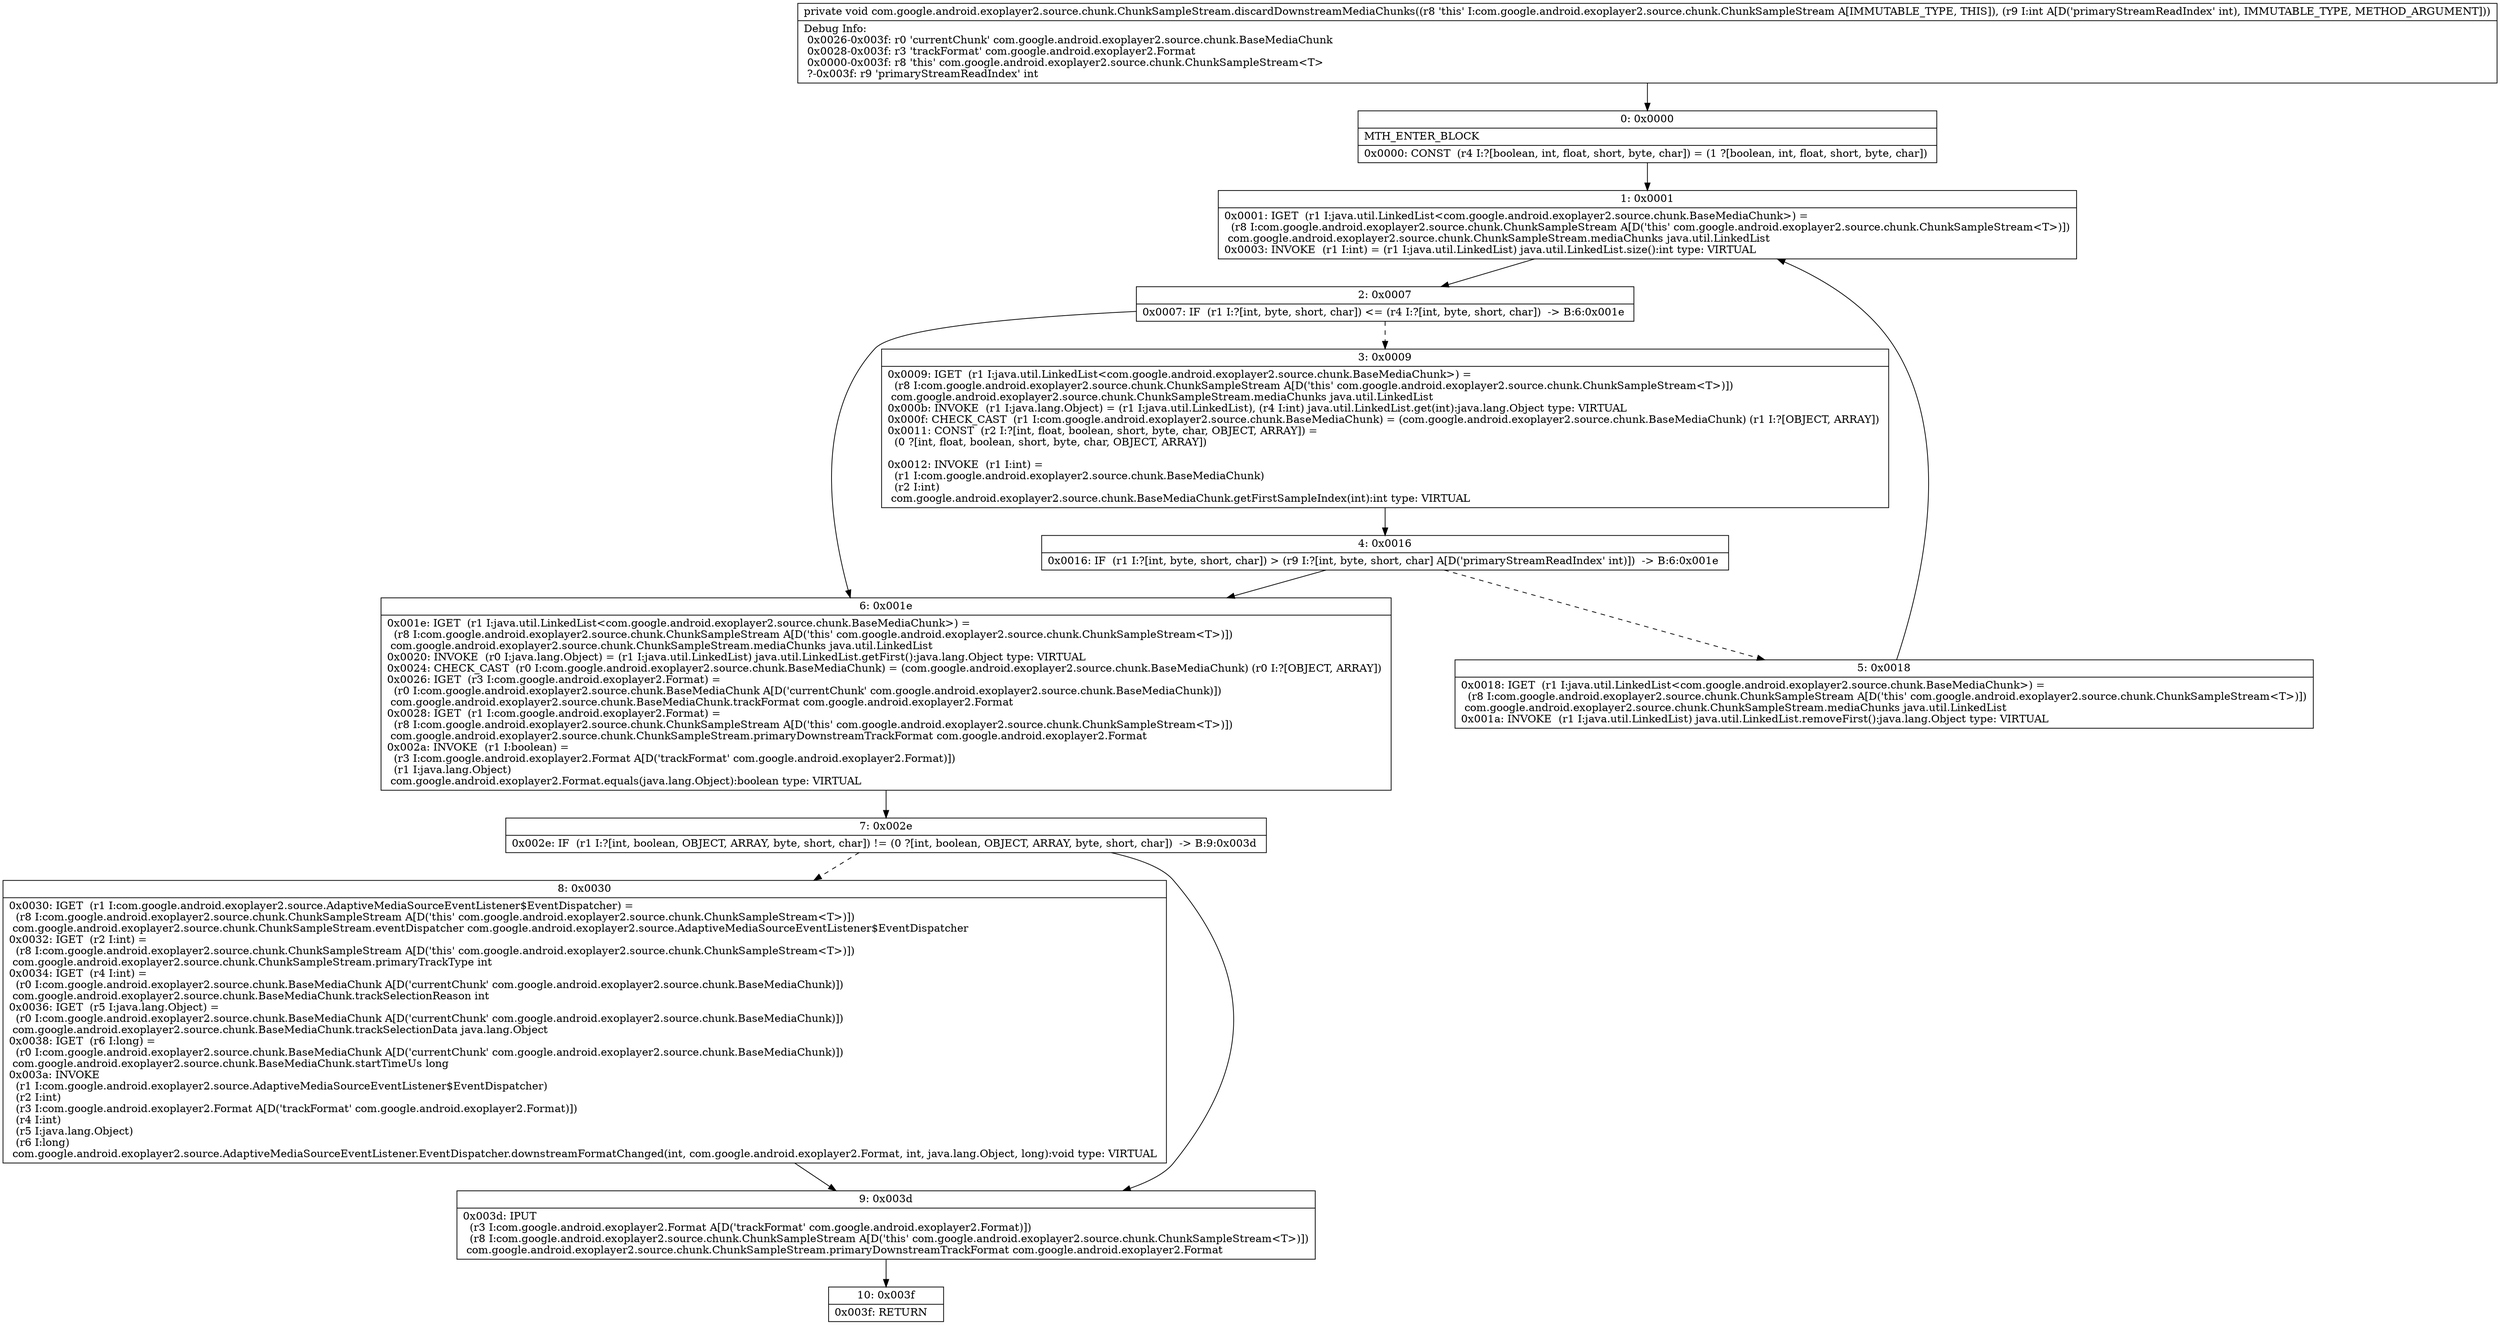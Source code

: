 digraph "CFG forcom.google.android.exoplayer2.source.chunk.ChunkSampleStream.discardDownstreamMediaChunks(I)V" {
Node_0 [shape=record,label="{0\:\ 0x0000|MTH_ENTER_BLOCK\l|0x0000: CONST  (r4 I:?[boolean, int, float, short, byte, char]) = (1 ?[boolean, int, float, short, byte, char]) \l}"];
Node_1 [shape=record,label="{1\:\ 0x0001|0x0001: IGET  (r1 I:java.util.LinkedList\<com.google.android.exoplayer2.source.chunk.BaseMediaChunk\>) = \l  (r8 I:com.google.android.exoplayer2.source.chunk.ChunkSampleStream A[D('this' com.google.android.exoplayer2.source.chunk.ChunkSampleStream\<T\>)])\l com.google.android.exoplayer2.source.chunk.ChunkSampleStream.mediaChunks java.util.LinkedList \l0x0003: INVOKE  (r1 I:int) = (r1 I:java.util.LinkedList) java.util.LinkedList.size():int type: VIRTUAL \l}"];
Node_2 [shape=record,label="{2\:\ 0x0007|0x0007: IF  (r1 I:?[int, byte, short, char]) \<= (r4 I:?[int, byte, short, char])  \-\> B:6:0x001e \l}"];
Node_3 [shape=record,label="{3\:\ 0x0009|0x0009: IGET  (r1 I:java.util.LinkedList\<com.google.android.exoplayer2.source.chunk.BaseMediaChunk\>) = \l  (r8 I:com.google.android.exoplayer2.source.chunk.ChunkSampleStream A[D('this' com.google.android.exoplayer2.source.chunk.ChunkSampleStream\<T\>)])\l com.google.android.exoplayer2.source.chunk.ChunkSampleStream.mediaChunks java.util.LinkedList \l0x000b: INVOKE  (r1 I:java.lang.Object) = (r1 I:java.util.LinkedList), (r4 I:int) java.util.LinkedList.get(int):java.lang.Object type: VIRTUAL \l0x000f: CHECK_CAST  (r1 I:com.google.android.exoplayer2.source.chunk.BaseMediaChunk) = (com.google.android.exoplayer2.source.chunk.BaseMediaChunk) (r1 I:?[OBJECT, ARRAY]) \l0x0011: CONST  (r2 I:?[int, float, boolean, short, byte, char, OBJECT, ARRAY]) = \l  (0 ?[int, float, boolean, short, byte, char, OBJECT, ARRAY])\l \l0x0012: INVOKE  (r1 I:int) = \l  (r1 I:com.google.android.exoplayer2.source.chunk.BaseMediaChunk)\l  (r2 I:int)\l com.google.android.exoplayer2.source.chunk.BaseMediaChunk.getFirstSampleIndex(int):int type: VIRTUAL \l}"];
Node_4 [shape=record,label="{4\:\ 0x0016|0x0016: IF  (r1 I:?[int, byte, short, char]) \> (r9 I:?[int, byte, short, char] A[D('primaryStreamReadIndex' int)])  \-\> B:6:0x001e \l}"];
Node_5 [shape=record,label="{5\:\ 0x0018|0x0018: IGET  (r1 I:java.util.LinkedList\<com.google.android.exoplayer2.source.chunk.BaseMediaChunk\>) = \l  (r8 I:com.google.android.exoplayer2.source.chunk.ChunkSampleStream A[D('this' com.google.android.exoplayer2.source.chunk.ChunkSampleStream\<T\>)])\l com.google.android.exoplayer2.source.chunk.ChunkSampleStream.mediaChunks java.util.LinkedList \l0x001a: INVOKE  (r1 I:java.util.LinkedList) java.util.LinkedList.removeFirst():java.lang.Object type: VIRTUAL \l}"];
Node_6 [shape=record,label="{6\:\ 0x001e|0x001e: IGET  (r1 I:java.util.LinkedList\<com.google.android.exoplayer2.source.chunk.BaseMediaChunk\>) = \l  (r8 I:com.google.android.exoplayer2.source.chunk.ChunkSampleStream A[D('this' com.google.android.exoplayer2.source.chunk.ChunkSampleStream\<T\>)])\l com.google.android.exoplayer2.source.chunk.ChunkSampleStream.mediaChunks java.util.LinkedList \l0x0020: INVOKE  (r0 I:java.lang.Object) = (r1 I:java.util.LinkedList) java.util.LinkedList.getFirst():java.lang.Object type: VIRTUAL \l0x0024: CHECK_CAST  (r0 I:com.google.android.exoplayer2.source.chunk.BaseMediaChunk) = (com.google.android.exoplayer2.source.chunk.BaseMediaChunk) (r0 I:?[OBJECT, ARRAY]) \l0x0026: IGET  (r3 I:com.google.android.exoplayer2.Format) = \l  (r0 I:com.google.android.exoplayer2.source.chunk.BaseMediaChunk A[D('currentChunk' com.google.android.exoplayer2.source.chunk.BaseMediaChunk)])\l com.google.android.exoplayer2.source.chunk.BaseMediaChunk.trackFormat com.google.android.exoplayer2.Format \l0x0028: IGET  (r1 I:com.google.android.exoplayer2.Format) = \l  (r8 I:com.google.android.exoplayer2.source.chunk.ChunkSampleStream A[D('this' com.google.android.exoplayer2.source.chunk.ChunkSampleStream\<T\>)])\l com.google.android.exoplayer2.source.chunk.ChunkSampleStream.primaryDownstreamTrackFormat com.google.android.exoplayer2.Format \l0x002a: INVOKE  (r1 I:boolean) = \l  (r3 I:com.google.android.exoplayer2.Format A[D('trackFormat' com.google.android.exoplayer2.Format)])\l  (r1 I:java.lang.Object)\l com.google.android.exoplayer2.Format.equals(java.lang.Object):boolean type: VIRTUAL \l}"];
Node_7 [shape=record,label="{7\:\ 0x002e|0x002e: IF  (r1 I:?[int, boolean, OBJECT, ARRAY, byte, short, char]) != (0 ?[int, boolean, OBJECT, ARRAY, byte, short, char])  \-\> B:9:0x003d \l}"];
Node_8 [shape=record,label="{8\:\ 0x0030|0x0030: IGET  (r1 I:com.google.android.exoplayer2.source.AdaptiveMediaSourceEventListener$EventDispatcher) = \l  (r8 I:com.google.android.exoplayer2.source.chunk.ChunkSampleStream A[D('this' com.google.android.exoplayer2.source.chunk.ChunkSampleStream\<T\>)])\l com.google.android.exoplayer2.source.chunk.ChunkSampleStream.eventDispatcher com.google.android.exoplayer2.source.AdaptiveMediaSourceEventListener$EventDispatcher \l0x0032: IGET  (r2 I:int) = \l  (r8 I:com.google.android.exoplayer2.source.chunk.ChunkSampleStream A[D('this' com.google.android.exoplayer2.source.chunk.ChunkSampleStream\<T\>)])\l com.google.android.exoplayer2.source.chunk.ChunkSampleStream.primaryTrackType int \l0x0034: IGET  (r4 I:int) = \l  (r0 I:com.google.android.exoplayer2.source.chunk.BaseMediaChunk A[D('currentChunk' com.google.android.exoplayer2.source.chunk.BaseMediaChunk)])\l com.google.android.exoplayer2.source.chunk.BaseMediaChunk.trackSelectionReason int \l0x0036: IGET  (r5 I:java.lang.Object) = \l  (r0 I:com.google.android.exoplayer2.source.chunk.BaseMediaChunk A[D('currentChunk' com.google.android.exoplayer2.source.chunk.BaseMediaChunk)])\l com.google.android.exoplayer2.source.chunk.BaseMediaChunk.trackSelectionData java.lang.Object \l0x0038: IGET  (r6 I:long) = \l  (r0 I:com.google.android.exoplayer2.source.chunk.BaseMediaChunk A[D('currentChunk' com.google.android.exoplayer2.source.chunk.BaseMediaChunk)])\l com.google.android.exoplayer2.source.chunk.BaseMediaChunk.startTimeUs long \l0x003a: INVOKE  \l  (r1 I:com.google.android.exoplayer2.source.AdaptiveMediaSourceEventListener$EventDispatcher)\l  (r2 I:int)\l  (r3 I:com.google.android.exoplayer2.Format A[D('trackFormat' com.google.android.exoplayer2.Format)])\l  (r4 I:int)\l  (r5 I:java.lang.Object)\l  (r6 I:long)\l com.google.android.exoplayer2.source.AdaptiveMediaSourceEventListener.EventDispatcher.downstreamFormatChanged(int, com.google.android.exoplayer2.Format, int, java.lang.Object, long):void type: VIRTUAL \l}"];
Node_9 [shape=record,label="{9\:\ 0x003d|0x003d: IPUT  \l  (r3 I:com.google.android.exoplayer2.Format A[D('trackFormat' com.google.android.exoplayer2.Format)])\l  (r8 I:com.google.android.exoplayer2.source.chunk.ChunkSampleStream A[D('this' com.google.android.exoplayer2.source.chunk.ChunkSampleStream\<T\>)])\l com.google.android.exoplayer2.source.chunk.ChunkSampleStream.primaryDownstreamTrackFormat com.google.android.exoplayer2.Format \l}"];
Node_10 [shape=record,label="{10\:\ 0x003f|0x003f: RETURN   \l}"];
MethodNode[shape=record,label="{private void com.google.android.exoplayer2.source.chunk.ChunkSampleStream.discardDownstreamMediaChunks((r8 'this' I:com.google.android.exoplayer2.source.chunk.ChunkSampleStream A[IMMUTABLE_TYPE, THIS]), (r9 I:int A[D('primaryStreamReadIndex' int), IMMUTABLE_TYPE, METHOD_ARGUMENT]))  | Debug Info:\l  0x0026\-0x003f: r0 'currentChunk' com.google.android.exoplayer2.source.chunk.BaseMediaChunk\l  0x0028\-0x003f: r3 'trackFormat' com.google.android.exoplayer2.Format\l  0x0000\-0x003f: r8 'this' com.google.android.exoplayer2.source.chunk.ChunkSampleStream\<T\>\l  ?\-0x003f: r9 'primaryStreamReadIndex' int\l}"];
MethodNode -> Node_0;
Node_0 -> Node_1;
Node_1 -> Node_2;
Node_2 -> Node_3[style=dashed];
Node_2 -> Node_6;
Node_3 -> Node_4;
Node_4 -> Node_5[style=dashed];
Node_4 -> Node_6;
Node_5 -> Node_1;
Node_6 -> Node_7;
Node_7 -> Node_8[style=dashed];
Node_7 -> Node_9;
Node_8 -> Node_9;
Node_9 -> Node_10;
}

